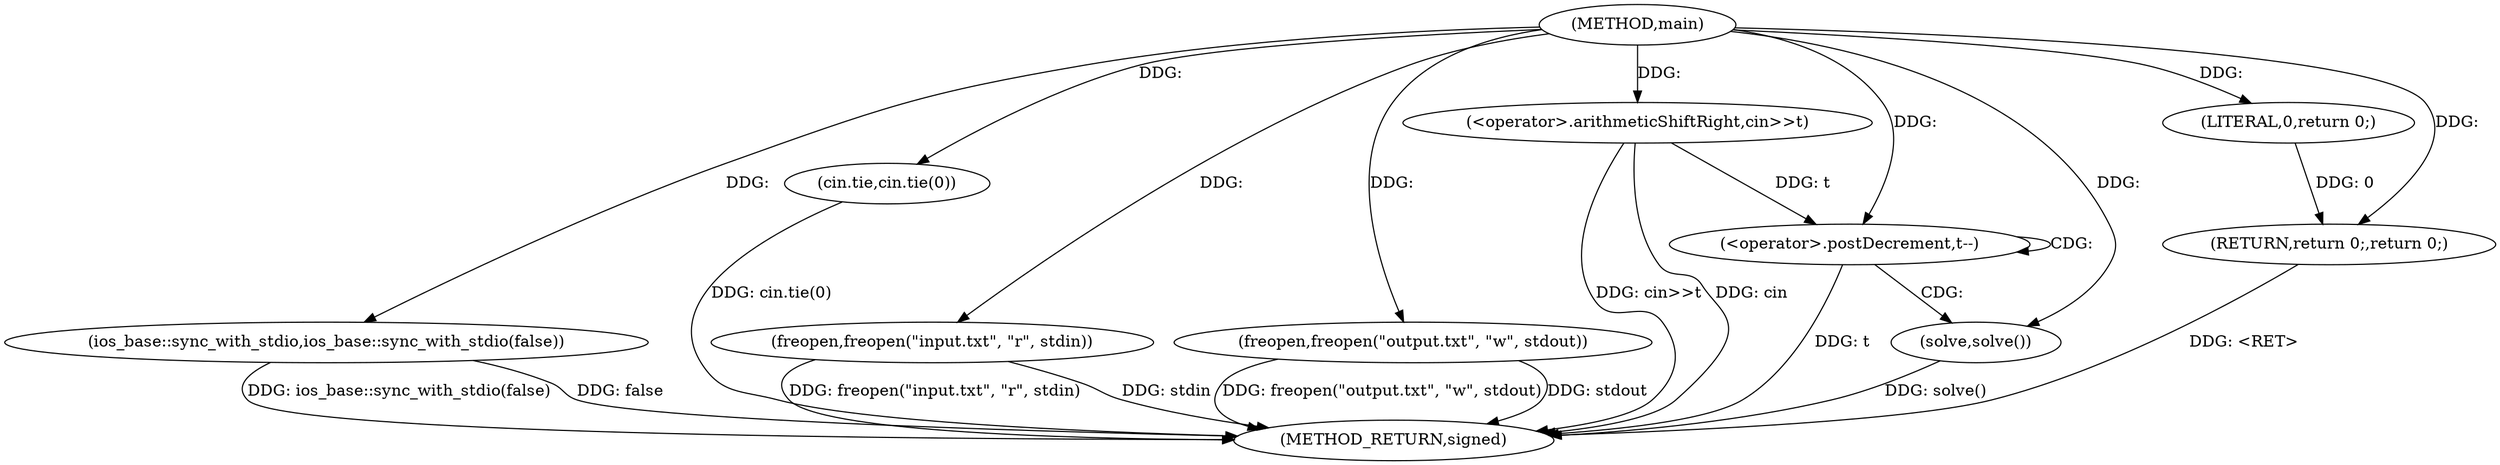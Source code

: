 digraph "main" {  
"1000379" [label = "(METHOD,main)" ]
"1000404" [label = "(METHOD_RETURN,signed)" ]
"1000381" [label = "(ios_base::sync_with_stdio,ios_base::sync_with_stdio(false))" ]
"1000383" [label = "(cin.tie,cin.tie(0))" ]
"1000385" [label = "(freopen,freopen(\"input.txt\", \"r\", stdin))" ]
"1000389" [label = "(freopen,freopen(\"output.txt\", \"w\", stdout))" ]
"1000394" [label = "(<operator>.arithmeticShiftRight,cin>>t)" ]
"1000402" [label = "(RETURN,return 0;,return 0;)" ]
"1000398" [label = "(<operator>.postDecrement,t--)" ]
"1000403" [label = "(LITERAL,0,return 0;)" ]
"1000401" [label = "(solve,solve())" ]
  "1000381" -> "1000404"  [ label = "DDG: ios_base::sync_with_stdio(false)"] 
  "1000383" -> "1000404"  [ label = "DDG: cin.tie(0)"] 
  "1000385" -> "1000404"  [ label = "DDG: freopen(\"input.txt\", \"r\", stdin)"] 
  "1000389" -> "1000404"  [ label = "DDG: freopen(\"output.txt\", \"w\", stdout)"] 
  "1000394" -> "1000404"  [ label = "DDG: cin>>t"] 
  "1000398" -> "1000404"  [ label = "DDG: t"] 
  "1000401" -> "1000404"  [ label = "DDG: solve()"] 
  "1000402" -> "1000404"  [ label = "DDG: <RET>"] 
  "1000389" -> "1000404"  [ label = "DDG: stdout"] 
  "1000385" -> "1000404"  [ label = "DDG: stdin"] 
  "1000381" -> "1000404"  [ label = "DDG: false"] 
  "1000394" -> "1000404"  [ label = "DDG: cin"] 
  "1000403" -> "1000402"  [ label = "DDG: 0"] 
  "1000379" -> "1000402"  [ label = "DDG: "] 
  "1000379" -> "1000381"  [ label = "DDG: "] 
  "1000379" -> "1000383"  [ label = "DDG: "] 
  "1000379" -> "1000385"  [ label = "DDG: "] 
  "1000379" -> "1000389"  [ label = "DDG: "] 
  "1000379" -> "1000394"  [ label = "DDG: "] 
  "1000379" -> "1000403"  [ label = "DDG: "] 
  "1000394" -> "1000398"  [ label = "DDG: t"] 
  "1000379" -> "1000398"  [ label = "DDG: "] 
  "1000379" -> "1000401"  [ label = "DDG: "] 
  "1000398" -> "1000401"  [ label = "CDG: "] 
  "1000398" -> "1000398"  [ label = "CDG: "] 
}
